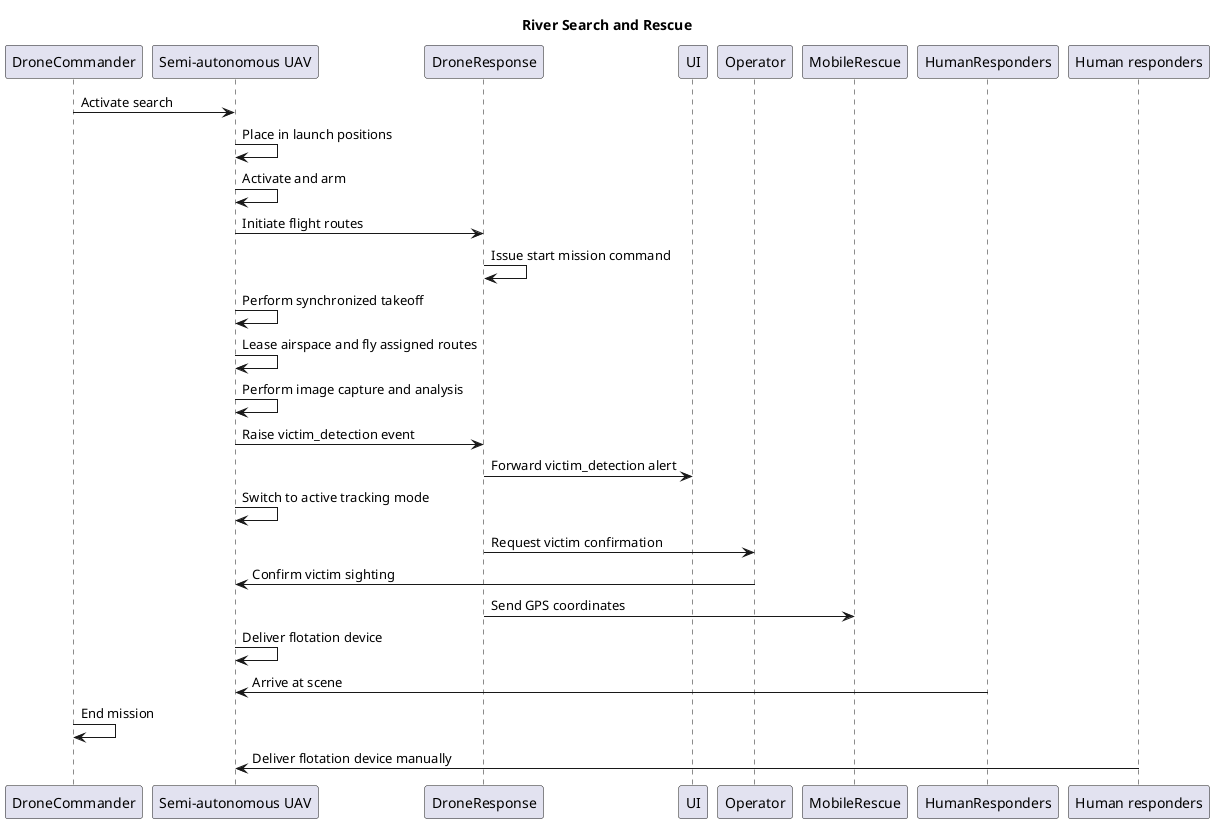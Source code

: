 @startuml
title "River Search and Rescue"

DroneCommander -> "Semi-autonomous UAV": Activate search
"Semi-autonomous UAV" -> "Semi-autonomous UAV": Place in launch positions
"Semi-autonomous UAV" -> "Semi-autonomous UAV": Activate and arm
"Semi-autonomous UAV" -> DroneResponse: Initiate flight routes
DroneResponse -> DroneResponse: Issue start mission command
"Semi-autonomous UAV" -> "Semi-autonomous UAV": Perform synchronized takeoff
"Semi-autonomous UAV" -> "Semi-autonomous UAV": Lease airspace and fly assigned routes
"Semi-autonomous UAV" -> "Semi-autonomous UAV": Perform image capture and analysis
"Semi-autonomous UAV" -> DroneResponse: Raise victim_detection event
DroneResponse -> UI: Forward victim_detection alert
"Semi-autonomous UAV" -> "Semi-autonomous UAV": Switch to active tracking mode
DroneResponse -> Operator: Request victim confirmation
Operator -> "Semi-autonomous UAV": Confirm victim sighting
DroneResponse -> MobileRescue: Send GPS coordinates
"Semi-autonomous UAV" -> "Semi-autonomous UAV": Deliver flotation device
HumanResponders -> "Semi-autonomous UAV": Arrive at scene
DroneCommander -> DroneCommander: End mission
"Human responders" -> "Semi-autonomous UAV": Deliver flotation device manually

@enduml
